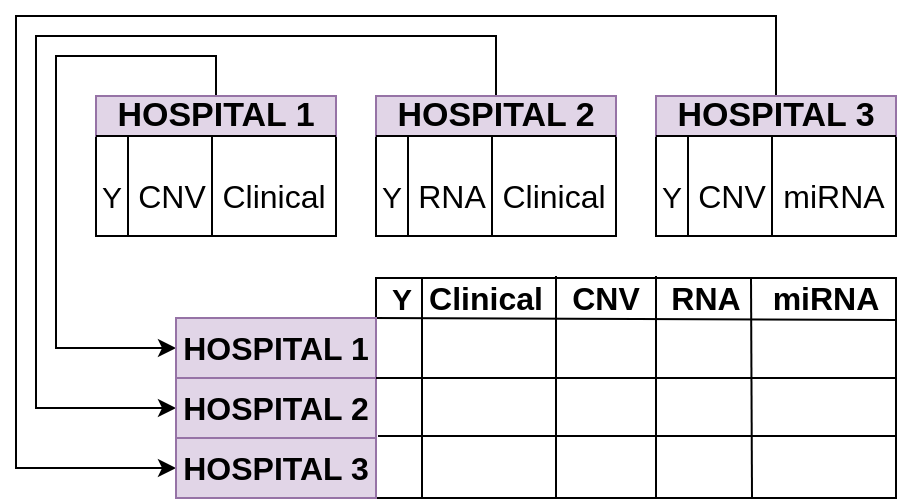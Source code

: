 <mxfile version="12.9.14" type="device"><diagram id="srIvmFoz9NXh2Hf5LhJt" name="Page-1"><mxGraphModel dx="1421" dy="801" grid="0" gridSize="10" guides="1" tooltips="1" connect="1" arrows="1" fold="1" page="0" pageScale="1" pageWidth="827" pageHeight="1169" math="0" shadow="0"><root><mxCell id="0"/><mxCell id="1" parent="0"/><mxCell id="h1NsKyLrpvIDKa2n1plL-1" value="" style="rounded=0;whiteSpace=wrap;html=1;" parent="1" vertex="1"><mxGeometry x="240" y="80" width="120" height="70" as="geometry"/></mxCell><mxCell id="h1NsKyLrpvIDKa2n1plL-79" style="edgeStyle=orthogonalEdgeStyle;rounded=0;orthogonalLoop=1;jettySize=auto;html=1;exitX=0.5;exitY=0;exitDx=0;exitDy=0;entryX=0;entryY=0.5;entryDx=0;entryDy=0;" parent="1" source="h1NsKyLrpvIDKa2n1plL-2" target="h1NsKyLrpvIDKa2n1plL-55" edge="1"><mxGeometry relative="1" as="geometry"><Array as="points"><mxPoint x="300" y="60"/><mxPoint x="220" y="60"/><mxPoint x="220" y="206"/></Array></mxGeometry></mxCell><mxCell id="h1NsKyLrpvIDKa2n1plL-2" value="&lt;font size=&quot;1&quot;&gt;&lt;b style=&quot;font-size: 17px&quot;&gt;HOSPITAL 1&lt;/b&gt;&lt;/font&gt;" style="text;html=1;strokeColor=#9673a6;fillColor=#e1d5e7;align=center;verticalAlign=middle;whiteSpace=wrap;rounded=0;" parent="1" vertex="1"><mxGeometry x="240" y="80" width="120" height="20" as="geometry"/></mxCell><mxCell id="h1NsKyLrpvIDKa2n1plL-3" value="" style="endArrow=none;html=1;entryX=0;entryY=1;entryDx=0;entryDy=0;exitX=1;exitY=1;exitDx=0;exitDy=0;" parent="1" source="h1NsKyLrpvIDKa2n1plL-2" target="h1NsKyLrpvIDKa2n1plL-2" edge="1"><mxGeometry width="50" height="50" relative="1" as="geometry"><mxPoint x="370" y="580" as="sourcePoint"/><mxPoint x="420" y="530" as="targetPoint"/><Array as="points"><mxPoint x="340" y="100"/></Array></mxGeometry></mxCell><mxCell id="h1NsKyLrpvIDKa2n1plL-13" value="" style="endArrow=none;html=1;" parent="1" edge="1"><mxGeometry width="50" height="50" relative="1" as="geometry"><mxPoint x="256" y="100" as="sourcePoint"/><mxPoint x="256" y="150" as="targetPoint"/></mxGeometry></mxCell><mxCell id="h1NsKyLrpvIDKa2n1plL-14" value="&lt;font style=&quot;font-size: 15px&quot;&gt;Y&lt;/font&gt;" style="text;html=1;strokeColor=none;fillColor=none;align=center;verticalAlign=middle;whiteSpace=wrap;rounded=0;" parent="1" vertex="1"><mxGeometry x="243" y="120" width="10" height="20" as="geometry"/></mxCell><mxCell id="h1NsKyLrpvIDKa2n1plL-15" value="" style="endArrow=none;html=1;" parent="1" edge="1"><mxGeometry width="50" height="50" relative="1" as="geometry"><mxPoint x="298" y="150" as="sourcePoint"/><mxPoint x="298" y="100" as="targetPoint"/></mxGeometry></mxCell><mxCell id="h1NsKyLrpvIDKa2n1plL-16" value="&lt;font style=&quot;font-size: 16px&quot;&gt;CNV&lt;/font&gt;" style="text;html=1;strokeColor=none;fillColor=none;align=center;verticalAlign=middle;whiteSpace=wrap;rounded=0;" parent="1" vertex="1"><mxGeometry x="253" y="120" width="50" height="20" as="geometry"/></mxCell><mxCell id="h1NsKyLrpvIDKa2n1plL-19" value="&lt;font style=&quot;font-size: 16px&quot;&gt;Clinical&lt;/font&gt;" style="text;html=1;strokeColor=none;fillColor=none;align=center;verticalAlign=middle;whiteSpace=wrap;rounded=0;" parent="1" vertex="1"><mxGeometry x="304" y="120" width="50" height="20" as="geometry"/></mxCell><mxCell id="h1NsKyLrpvIDKa2n1plL-23" value="" style="rounded=0;whiteSpace=wrap;html=1;" parent="1" vertex="1"><mxGeometry x="380" y="80" width="120" height="70" as="geometry"/></mxCell><mxCell id="h1NsKyLrpvIDKa2n1plL-80" style="edgeStyle=orthogonalEdgeStyle;rounded=0;orthogonalLoop=1;jettySize=auto;html=1;exitX=0.5;exitY=0;exitDx=0;exitDy=0;entryX=0;entryY=0.5;entryDx=0;entryDy=0;" parent="1" source="h1NsKyLrpvIDKa2n1plL-24" target="h1NsKyLrpvIDKa2n1plL-57" edge="1"><mxGeometry relative="1" as="geometry"><Array as="points"><mxPoint x="440" y="50"/><mxPoint x="210" y="50"/><mxPoint x="210" y="236"/></Array></mxGeometry></mxCell><mxCell id="h1NsKyLrpvIDKa2n1plL-24" value="&lt;font size=&quot;1&quot;&gt;&lt;b style=&quot;font-size: 17px&quot;&gt;HOSPITAL 2&lt;/b&gt;&lt;/font&gt;" style="text;html=1;strokeColor=#9673a6;fillColor=#e1d5e7;align=center;verticalAlign=middle;whiteSpace=wrap;rounded=0;" parent="1" vertex="1"><mxGeometry x="380" y="80" width="120" height="20" as="geometry"/></mxCell><mxCell id="h1NsKyLrpvIDKa2n1plL-25" value="" style="endArrow=none;html=1;entryX=0;entryY=1;entryDx=0;entryDy=0;exitX=1;exitY=1;exitDx=0;exitDy=0;" parent="1" source="h1NsKyLrpvIDKa2n1plL-24" target="h1NsKyLrpvIDKa2n1plL-24" edge="1"><mxGeometry width="50" height="50" relative="1" as="geometry"><mxPoint x="510" y="580" as="sourcePoint"/><mxPoint x="560" y="530" as="targetPoint"/><Array as="points"><mxPoint x="480" y="100"/></Array></mxGeometry></mxCell><mxCell id="h1NsKyLrpvIDKa2n1plL-26" value="" style="endArrow=none;html=1;" parent="1" edge="1"><mxGeometry width="50" height="50" relative="1" as="geometry"><mxPoint x="396" y="100" as="sourcePoint"/><mxPoint x="396" y="150" as="targetPoint"/></mxGeometry></mxCell><mxCell id="h1NsKyLrpvIDKa2n1plL-27" value="&lt;font style=&quot;font-size: 15px&quot;&gt;Y&lt;/font&gt;" style="text;html=1;strokeColor=none;fillColor=none;align=center;verticalAlign=middle;whiteSpace=wrap;rounded=0;" parent="1" vertex="1"><mxGeometry x="383" y="120" width="10" height="20" as="geometry"/></mxCell><mxCell id="h1NsKyLrpvIDKa2n1plL-28" value="" style="endArrow=none;html=1;" parent="1" edge="1"><mxGeometry width="50" height="50" relative="1" as="geometry"><mxPoint x="438" y="150" as="sourcePoint"/><mxPoint x="438" y="100" as="targetPoint"/></mxGeometry></mxCell><mxCell id="h1NsKyLrpvIDKa2n1plL-29" value="&lt;font style=&quot;font-size: 16px&quot;&gt;RNA&lt;/font&gt;" style="text;html=1;strokeColor=none;fillColor=none;align=center;verticalAlign=middle;whiteSpace=wrap;rounded=0;" parent="1" vertex="1"><mxGeometry x="393" y="120" width="50" height="20" as="geometry"/></mxCell><mxCell id="h1NsKyLrpvIDKa2n1plL-30" value="&lt;font style=&quot;font-size: 16px&quot;&gt;Clinical&lt;/font&gt;" style="text;html=1;strokeColor=none;fillColor=none;align=center;verticalAlign=middle;whiteSpace=wrap;rounded=0;" parent="1" vertex="1"><mxGeometry x="444" y="120" width="50" height="20" as="geometry"/></mxCell><mxCell id="h1NsKyLrpvIDKa2n1plL-31" value="" style="rounded=0;whiteSpace=wrap;html=1;" parent="1" vertex="1"><mxGeometry x="520" y="80" width="120" height="70" as="geometry"/></mxCell><mxCell id="h1NsKyLrpvIDKa2n1plL-81" style="edgeStyle=orthogonalEdgeStyle;rounded=0;orthogonalLoop=1;jettySize=auto;html=1;exitX=0.5;exitY=0;exitDx=0;exitDy=0;entryX=0;entryY=0.5;entryDx=0;entryDy=0;" parent="1" source="h1NsKyLrpvIDKa2n1plL-32" target="h1NsKyLrpvIDKa2n1plL-58" edge="1"><mxGeometry relative="1" as="geometry"><Array as="points"><mxPoint x="580" y="40"/><mxPoint x="200" y="40"/><mxPoint x="200" y="266"/></Array></mxGeometry></mxCell><mxCell id="h1NsKyLrpvIDKa2n1plL-32" value="&lt;font size=&quot;1&quot;&gt;&lt;b style=&quot;font-size: 17px&quot;&gt;HOSPITAL 3&lt;/b&gt;&lt;/font&gt;" style="text;html=1;strokeColor=#9673a6;fillColor=#e1d5e7;align=center;verticalAlign=middle;whiteSpace=wrap;rounded=0;" parent="1" vertex="1"><mxGeometry x="520" y="80" width="120" height="20" as="geometry"/></mxCell><mxCell id="h1NsKyLrpvIDKa2n1plL-33" value="" style="endArrow=none;html=1;entryX=0;entryY=1;entryDx=0;entryDy=0;exitX=1;exitY=1;exitDx=0;exitDy=0;" parent="1" source="h1NsKyLrpvIDKa2n1plL-32" target="h1NsKyLrpvIDKa2n1plL-32" edge="1"><mxGeometry width="50" height="50" relative="1" as="geometry"><mxPoint x="650" y="580" as="sourcePoint"/><mxPoint x="700" y="530" as="targetPoint"/><Array as="points"><mxPoint x="620" y="100"/></Array></mxGeometry></mxCell><mxCell id="h1NsKyLrpvIDKa2n1plL-34" value="" style="endArrow=none;html=1;" parent="1" edge="1"><mxGeometry width="50" height="50" relative="1" as="geometry"><mxPoint x="536" y="100" as="sourcePoint"/><mxPoint x="536" y="150" as="targetPoint"/></mxGeometry></mxCell><mxCell id="h1NsKyLrpvIDKa2n1plL-35" value="&lt;font style=&quot;font-size: 15px&quot;&gt;Y&lt;/font&gt;" style="text;html=1;strokeColor=none;fillColor=none;align=center;verticalAlign=middle;whiteSpace=wrap;rounded=0;" parent="1" vertex="1"><mxGeometry x="523" y="120" width="10" height="20" as="geometry"/></mxCell><mxCell id="h1NsKyLrpvIDKa2n1plL-36" value="" style="endArrow=none;html=1;" parent="1" edge="1"><mxGeometry width="50" height="50" relative="1" as="geometry"><mxPoint x="578" y="150" as="sourcePoint"/><mxPoint x="578" y="100" as="targetPoint"/></mxGeometry></mxCell><mxCell id="h1NsKyLrpvIDKa2n1plL-37" value="&lt;font style=&quot;font-size: 16px&quot;&gt;CNV&lt;/font&gt;" style="text;html=1;strokeColor=none;fillColor=none;align=center;verticalAlign=middle;whiteSpace=wrap;rounded=0;" parent="1" vertex="1"><mxGeometry x="533" y="120" width="50" height="20" as="geometry"/></mxCell><mxCell id="h1NsKyLrpvIDKa2n1plL-38" value="&lt;font style=&quot;font-size: 16px&quot;&gt;miRNA&lt;/font&gt;" style="text;html=1;strokeColor=none;fillColor=none;align=center;verticalAlign=middle;whiteSpace=wrap;rounded=0;" parent="1" vertex="1"><mxGeometry x="584" y="120" width="50" height="20" as="geometry"/></mxCell><mxCell id="h1NsKyLrpvIDKa2n1plL-40" value="" style="rounded=0;whiteSpace=wrap;html=1;" parent="1" vertex="1"><mxGeometry x="380" y="171" width="260" height="110" as="geometry"/></mxCell><mxCell id="h1NsKyLrpvIDKa2n1plL-41" value="" style="endArrow=none;html=1;exitX=0;exitY=1;exitDx=0;exitDy=0;" parent="1" source="h1NsKyLrpvIDKa2n1plL-43" edge="1"><mxGeometry width="50" height="50" relative="1" as="geometry"><mxPoint x="380" y="81" as="sourcePoint"/><mxPoint x="640" y="192" as="targetPoint"/></mxGeometry></mxCell><mxCell id="h1NsKyLrpvIDKa2n1plL-43" value="&lt;font style=&quot;font-size: 15px&quot;&gt;&lt;b&gt;Y&lt;/b&gt;&lt;/font&gt;" style="text;html=1;strokeColor=none;fillColor=none;align=center;verticalAlign=middle;whiteSpace=wrap;rounded=0;" parent="1" vertex="1"><mxGeometry x="378" y="171" width="30" height="20" as="geometry"/></mxCell><mxCell id="h1NsKyLrpvIDKa2n1plL-44" value="&lt;font style=&quot;font-size: 16px&quot;&gt;&lt;b&gt;Clinical&lt;/b&gt;&lt;/font&gt;" style="text;html=1;strokeColor=none;fillColor=none;align=center;verticalAlign=middle;whiteSpace=wrap;rounded=0;" parent="1" vertex="1"><mxGeometry x="410" y="171" width="50" height="20" as="geometry"/></mxCell><mxCell id="h1NsKyLrpvIDKa2n1plL-46" value="&lt;font style=&quot;font-size: 16px&quot;&gt;&lt;b&gt;CNV&lt;/b&gt;&lt;/font&gt;" style="text;html=1;strokeColor=none;fillColor=none;align=center;verticalAlign=middle;whiteSpace=wrap;rounded=0;" parent="1" vertex="1"><mxGeometry x="470" y="171" width="50" height="20" as="geometry"/></mxCell><mxCell id="h1NsKyLrpvIDKa2n1plL-47" value="&lt;font style=&quot;font-size: 16px&quot;&gt;&lt;b&gt;miRNA&lt;/b&gt;&lt;/font&gt;" style="text;html=1;strokeColor=none;fillColor=none;align=center;verticalAlign=middle;whiteSpace=wrap;rounded=0;" parent="1" vertex="1"><mxGeometry x="580" y="171" width="50" height="20" as="geometry"/></mxCell><mxCell id="h1NsKyLrpvIDKa2n1plL-49" value="&lt;font style=&quot;font-size: 16px&quot;&gt;&lt;b&gt;RNA&lt;/b&gt;&lt;/font&gt;" style="text;html=1;strokeColor=none;fillColor=none;align=center;verticalAlign=middle;whiteSpace=wrap;rounded=0;" parent="1" vertex="1"><mxGeometry x="520" y="171" width="50" height="20" as="geometry"/></mxCell><mxCell id="h1NsKyLrpvIDKa2n1plL-50" value="" style="endArrow=none;html=1;" parent="1" edge="1"><mxGeometry width="50" height="50" relative="1" as="geometry"><mxPoint x="403" y="281" as="sourcePoint"/><mxPoint x="403" y="171" as="targetPoint"/></mxGeometry></mxCell><mxCell id="h1NsKyLrpvIDKa2n1plL-51" value="" style="endArrow=none;html=1;entryX=0.75;entryY=0;entryDx=0;entryDy=0;" parent="1" edge="1"><mxGeometry width="50" height="50" relative="1" as="geometry"><mxPoint x="470" y="281" as="sourcePoint"/><mxPoint x="470" y="170" as="targetPoint"/></mxGeometry></mxCell><mxCell id="h1NsKyLrpvIDKa2n1plL-52" value="" style="endArrow=none;html=1;entryX=0.75;entryY=0;entryDx=0;entryDy=0;" parent="1" edge="1"><mxGeometry width="50" height="50" relative="1" as="geometry"><mxPoint x="520" y="281" as="sourcePoint"/><mxPoint x="520" y="170" as="targetPoint"/></mxGeometry></mxCell><mxCell id="h1NsKyLrpvIDKa2n1plL-53" value="" style="endArrow=none;html=1;entryX=0.75;entryY=0;entryDx=0;entryDy=0;" parent="1" edge="1"><mxGeometry width="50" height="50" relative="1" as="geometry"><mxPoint x="568" y="281" as="sourcePoint"/><mxPoint x="567.5" y="171" as="targetPoint"/></mxGeometry></mxCell><mxCell id="h1NsKyLrpvIDKa2n1plL-55" value="&lt;font size=&quot;1&quot;&gt;&lt;b style=&quot;font-size: 16px&quot;&gt;HOSPITAL 1&lt;/b&gt;&lt;/font&gt;" style="text;html=1;strokeColor=#9673a6;fillColor=#e1d5e7;align=center;verticalAlign=middle;whiteSpace=wrap;rounded=0;" parent="1" vertex="1"><mxGeometry x="280" y="191" width="100" height="30" as="geometry"/></mxCell><mxCell id="h1NsKyLrpvIDKa2n1plL-57" value="&lt;font size=&quot;1&quot;&gt;&lt;b style=&quot;font-size: 16px&quot;&gt;HOSPITAL 2&lt;/b&gt;&lt;/font&gt;" style="text;html=1;strokeColor=#9673a6;fillColor=#e1d5e7;align=center;verticalAlign=middle;whiteSpace=wrap;rounded=0;" parent="1" vertex="1"><mxGeometry x="280" y="221" width="100" height="30" as="geometry"/></mxCell><mxCell id="h1NsKyLrpvIDKa2n1plL-58" value="&lt;font size=&quot;1&quot;&gt;&lt;b style=&quot;font-size: 16px&quot;&gt;HOSPITAL 3&lt;/b&gt;&lt;/font&gt;" style="text;html=1;strokeColor=#9673a6;fillColor=#e1d5e7;align=center;verticalAlign=middle;whiteSpace=wrap;rounded=0;" parent="1" vertex="1"><mxGeometry x="280" y="251" width="100" height="30" as="geometry"/></mxCell><mxCell id="h1NsKyLrpvIDKa2n1plL-59" value="" style="endArrow=none;html=1;entryX=1;entryY=0;entryDx=0;entryDy=0;" parent="1" target="h1NsKyLrpvIDKa2n1plL-57" edge="1"><mxGeometry width="50" height="50" relative="1" as="geometry"><mxPoint x="640" y="221" as="sourcePoint"/><mxPoint x="430" y="31" as="targetPoint"/></mxGeometry></mxCell><mxCell id="h1NsKyLrpvIDKa2n1plL-61" value="" style="endArrow=none;html=1;entryX=1;entryY=0;entryDx=0;entryDy=0;" parent="1" edge="1"><mxGeometry width="50" height="50" relative="1" as="geometry"><mxPoint x="640" y="250" as="sourcePoint"/><mxPoint x="381" y="250" as="targetPoint"/></mxGeometry></mxCell><mxCell id="uXiUeLJlidiOglSXfH6E-1" value="" style="shape=image;html=1;verticalAlign=top;verticalLabelPosition=bottom;labelBackgroundColor=#ffffff;imageAspect=0;aspect=fixed;image=https://cdn3.iconfinder.com/data/icons/flat-actions-icons-9/512/Tick_Mark-128.png" vertex="1" parent="1"><mxGeometry x="384" y="197" width="18" height="18" as="geometry"/></mxCell><mxCell id="uXiUeLJlidiOglSXfH6E-2" value="" style="shape=image;html=1;verticalAlign=top;verticalLabelPosition=bottom;labelBackgroundColor=#ffffff;imageAspect=0;aspect=fixed;image=https://cdn3.iconfinder.com/data/icons/flat-actions-icons-9/512/Tick_Mark-128.png" vertex="1" parent="1"><mxGeometry x="384" y="225" width="18" height="18" as="geometry"/></mxCell><mxCell id="uXiUeLJlidiOglSXfH6E-3" value="" style="shape=image;html=1;verticalAlign=top;verticalLabelPosition=bottom;labelBackgroundColor=#ffffff;imageAspect=0;aspect=fixed;image=https://cdn3.iconfinder.com/data/icons/flat-actions-icons-9/512/Tick_Mark-128.png" vertex="1" parent="1"><mxGeometry x="383" y="257" width="18" height="18" as="geometry"/></mxCell><mxCell id="uXiUeLJlidiOglSXfH6E-4" value="" style="shape=image;html=1;verticalAlign=top;verticalLabelPosition=bottom;labelBackgroundColor=#ffffff;imageAspect=0;aspect=fixed;image=https://cdn3.iconfinder.com/data/icons/flat-actions-icons-9/512/Tick_Mark-128.png" vertex="1" parent="1"><mxGeometry x="428" y="197" width="18" height="18" as="geometry"/></mxCell><mxCell id="uXiUeLJlidiOglSXfH6E-5" value="" style="shape=image;html=1;verticalAlign=top;verticalLabelPosition=bottom;labelBackgroundColor=#ffffff;imageAspect=0;aspect=fixed;image=https://cdn3.iconfinder.com/data/icons/flat-actions-icons-9/512/Tick_Mark-128.png" vertex="1" parent="1"><mxGeometry x="426" y="225" width="18" height="18" as="geometry"/></mxCell><mxCell id="uXiUeLJlidiOglSXfH6E-6" value="" style="shape=image;html=1;verticalAlign=top;verticalLabelPosition=bottom;labelBackgroundColor=#ffffff;imageAspect=0;aspect=fixed;image=https://cdn3.iconfinder.com/data/icons/flat-actions-icons-9/512/Tick_Mark-128.png" vertex="1" parent="1"><mxGeometry x="484" y="197" width="18" height="18" as="geometry"/></mxCell><mxCell id="uXiUeLJlidiOglSXfH6E-7" value="" style="shape=image;html=1;verticalAlign=top;verticalLabelPosition=bottom;labelBackgroundColor=#ffffff;imageAspect=0;aspect=fixed;image=https://cdn3.iconfinder.com/data/icons/flat-actions-icons-9/512/Tick_Mark-128.png" vertex="1" parent="1"><mxGeometry x="484" y="257" width="18" height="18" as="geometry"/></mxCell><mxCell id="uXiUeLJlidiOglSXfH6E-8" value="" style="shape=image;html=1;verticalAlign=top;verticalLabelPosition=bottom;labelBackgroundColor=#ffffff;imageAspect=0;aspect=fixed;image=https://cdn3.iconfinder.com/data/icons/flat-actions-icons-9/512/Tick_Mark-128.png" vertex="1" parent="1"><mxGeometry x="536" y="227" width="18" height="18" as="geometry"/></mxCell><mxCell id="uXiUeLJlidiOglSXfH6E-9" value="" style="shape=image;html=1;verticalAlign=top;verticalLabelPosition=bottom;labelBackgroundColor=#ffffff;imageAspect=0;aspect=fixed;image=https://cdn3.iconfinder.com/data/icons/flat-actions-icons-9/512/Tick_Mark-128.png" vertex="1" parent="1"><mxGeometry x="596" y="257" width="18" height="18" as="geometry"/></mxCell><mxCell id="uXiUeLJlidiOglSXfH6E-10" value="" style="shape=image;html=1;verticalAlign=top;verticalLabelPosition=bottom;labelBackgroundColor=#ffffff;imageAspect=0;aspect=fixed;image=https://cdn4.iconfinder.com/data/icons/icocentre-free-icons/114/f-cross_256-128.png" vertex="1" parent="1"><mxGeometry x="425.5" y="256.5" width="19" height="19" as="geometry"/></mxCell><mxCell id="uXiUeLJlidiOglSXfH6E-11" value="" style="shape=image;html=1;verticalAlign=top;verticalLabelPosition=bottom;labelBackgroundColor=#ffffff;imageAspect=0;aspect=fixed;image=https://cdn4.iconfinder.com/data/icons/icocentre-free-icons/114/f-cross_256-128.png" vertex="1" parent="1"><mxGeometry x="485.5" y="224.5" width="19" height="19" as="geometry"/></mxCell><mxCell id="uXiUeLJlidiOglSXfH6E-12" value="" style="shape=image;html=1;verticalAlign=top;verticalLabelPosition=bottom;labelBackgroundColor=#ffffff;imageAspect=0;aspect=fixed;image=https://cdn4.iconfinder.com/data/icons/icocentre-free-icons/114/f-cross_256-128.png" vertex="1" parent="1"><mxGeometry x="535" y="256.5" width="19" height="19" as="geometry"/></mxCell><mxCell id="uXiUeLJlidiOglSXfH6E-13" value="" style="shape=image;html=1;verticalAlign=top;verticalLabelPosition=bottom;labelBackgroundColor=#ffffff;imageAspect=0;aspect=fixed;image=https://cdn4.iconfinder.com/data/icons/icocentre-free-icons/114/f-cross_256-128.png" vertex="1" parent="1"><mxGeometry x="595" y="226" width="19" height="19" as="geometry"/></mxCell><mxCell id="uXiUeLJlidiOglSXfH6E-14" value="" style="shape=image;html=1;verticalAlign=top;verticalLabelPosition=bottom;labelBackgroundColor=#ffffff;imageAspect=0;aspect=fixed;image=https://cdn4.iconfinder.com/data/icons/icocentre-free-icons/114/f-cross_256-128.png" vertex="1" parent="1"><mxGeometry x="536" y="196" width="19" height="19" as="geometry"/></mxCell><mxCell id="uXiUeLJlidiOglSXfH6E-15" value="" style="shape=image;html=1;verticalAlign=top;verticalLabelPosition=bottom;labelBackgroundColor=#ffffff;imageAspect=0;aspect=fixed;image=https://cdn4.iconfinder.com/data/icons/icocentre-free-icons/114/f-cross_256-128.png" vertex="1" parent="1"><mxGeometry x="595" y="196" width="19" height="19" as="geometry"/></mxCell></root></mxGraphModel></diagram></mxfile>